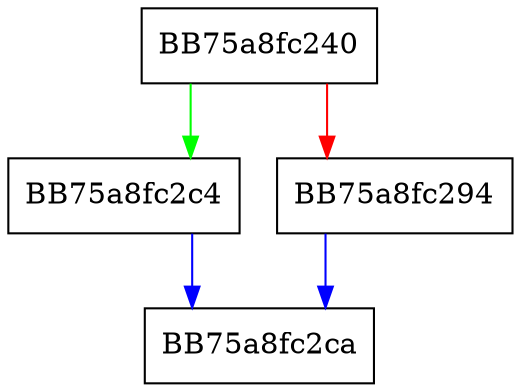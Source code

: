 digraph resume {
  node [shape="box"];
  graph [splines=ortho];
  BB75a8fc240 -> BB75a8fc2c4 [color="green"];
  BB75a8fc240 -> BB75a8fc294 [color="red"];
  BB75a8fc294 -> BB75a8fc2ca [color="blue"];
  BB75a8fc2c4 -> BB75a8fc2ca [color="blue"];
}